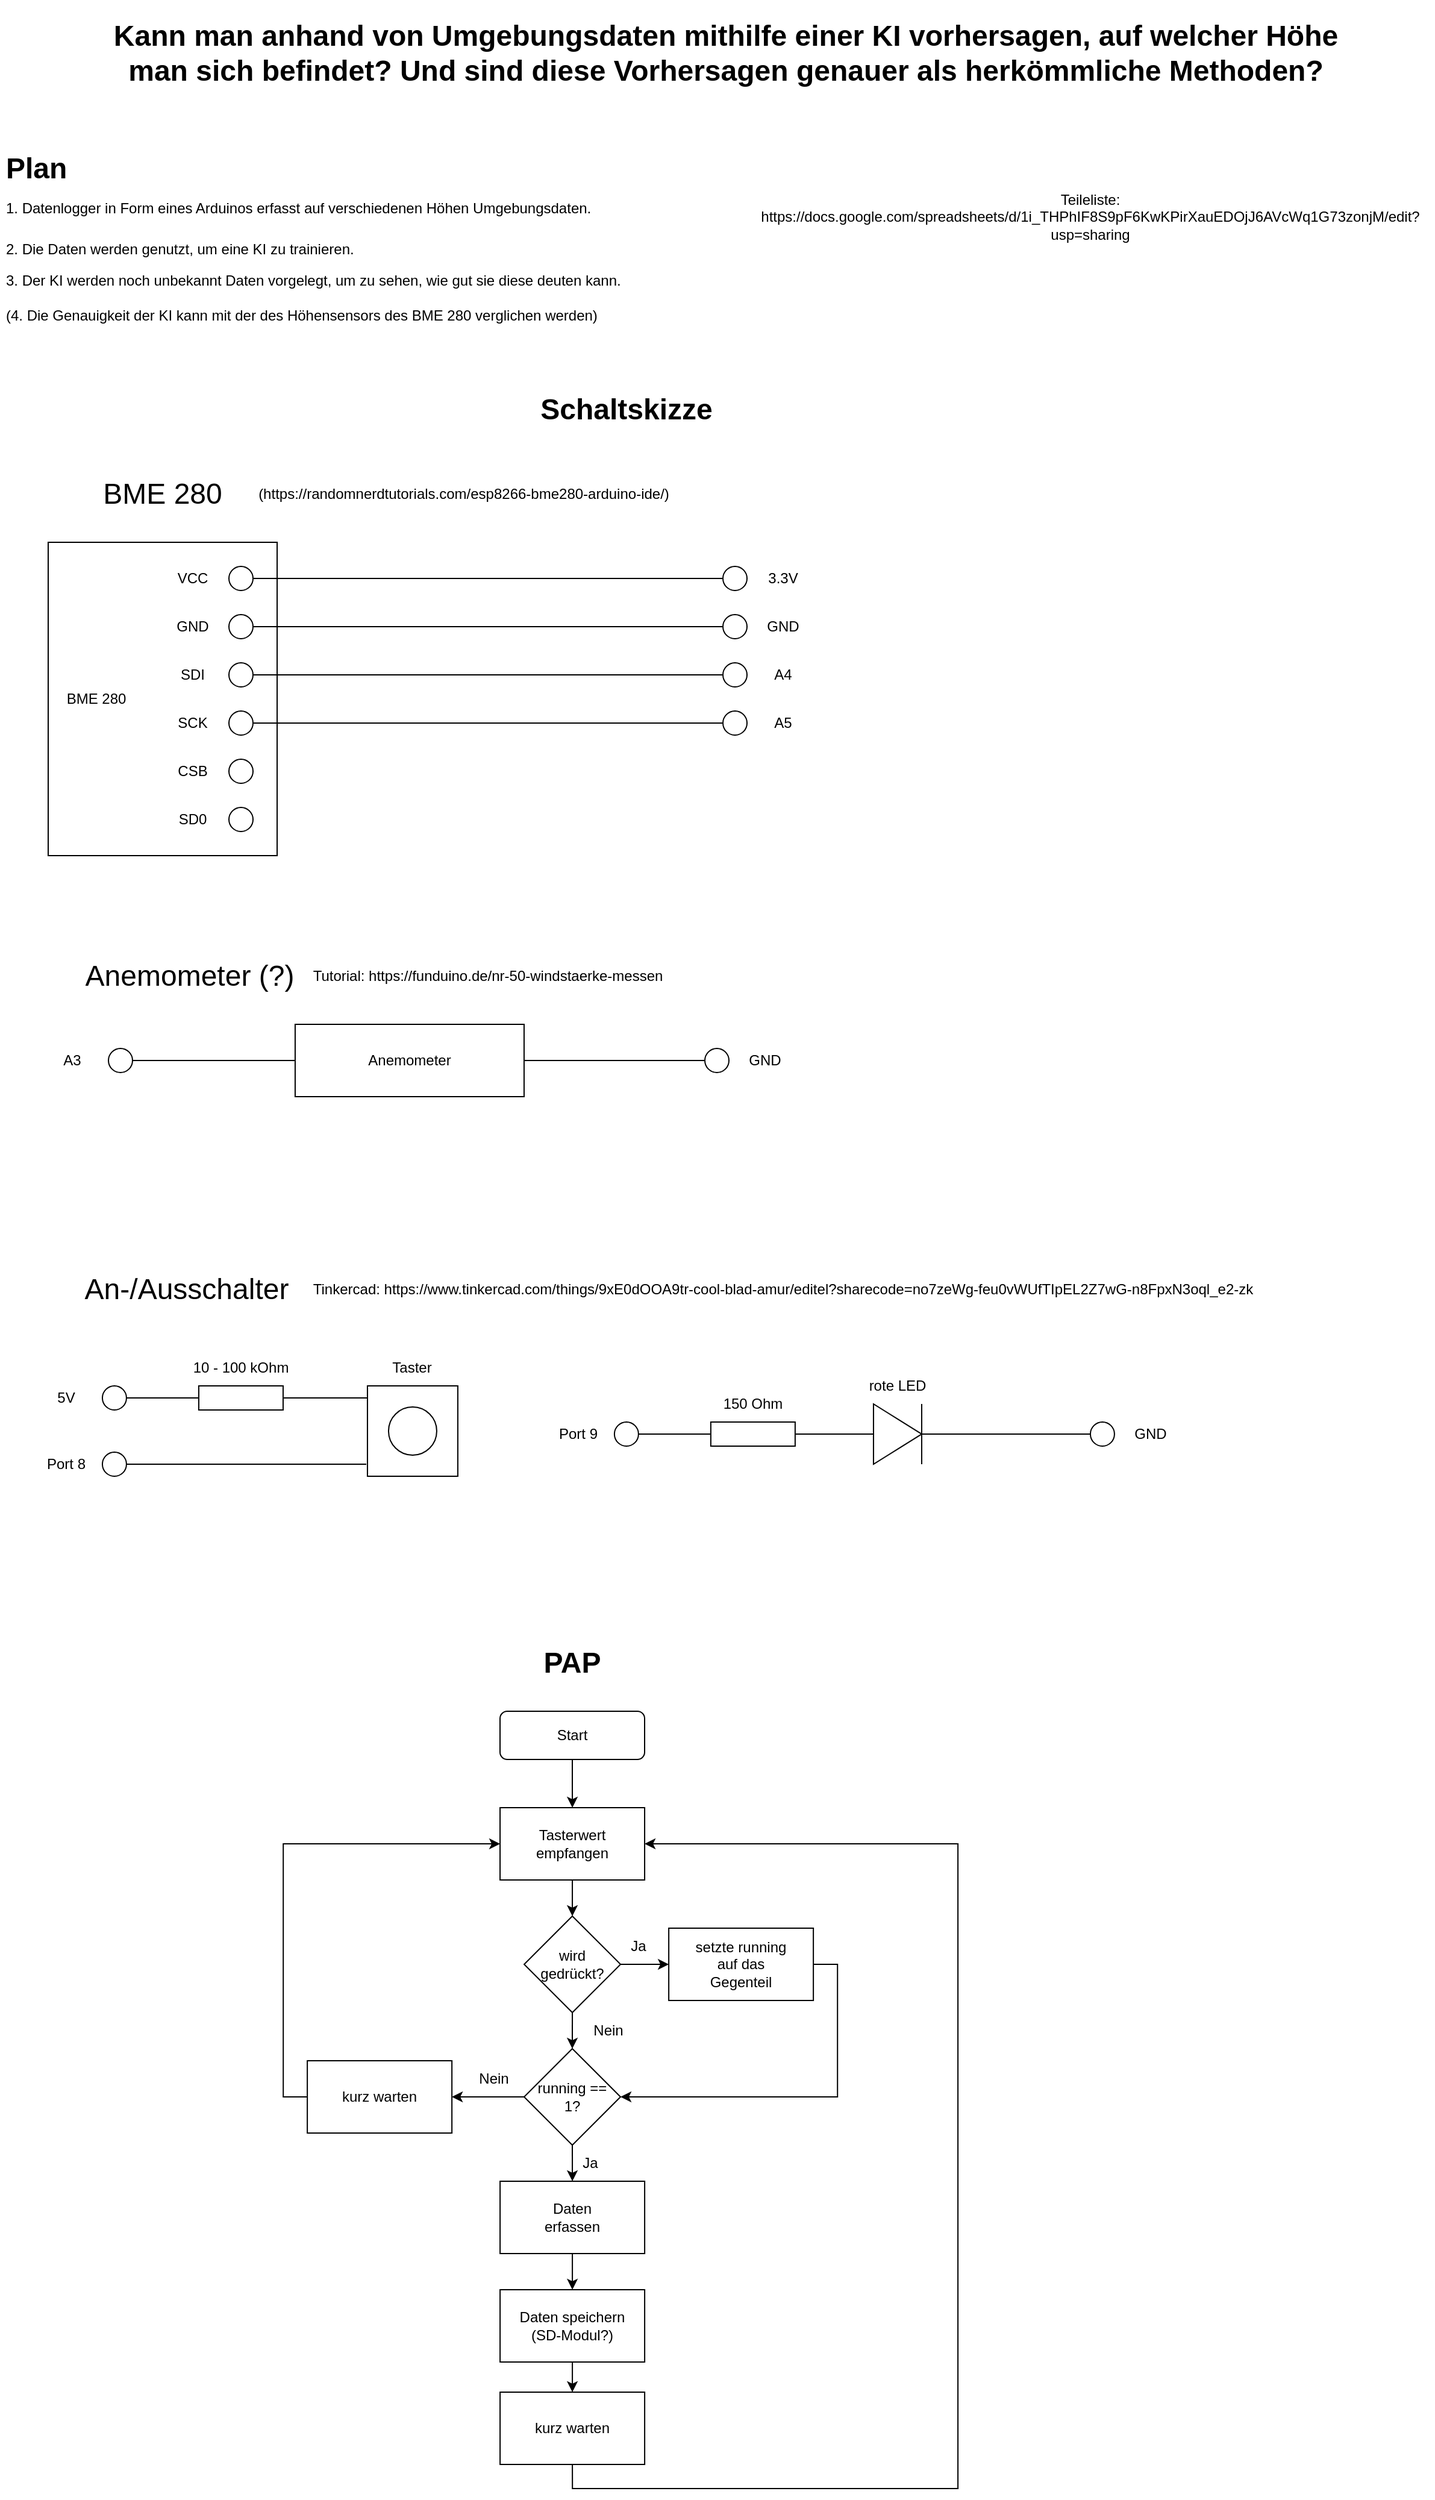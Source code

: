 <mxfile version="16.6.4" type="google"><diagram name="Page-1" id="7e0a89b8-554c-2b80-1dc8-d5c74ca68de4"><mxGraphModel dx="1673" dy="1120" grid="1" gridSize="10" guides="1" tooltips="1" connect="1" arrows="1" fold="1" page="1" pageScale="1" pageWidth="1100" pageHeight="850" background="none" math="0" shadow="0"><root><mxCell id="0"/><mxCell id="1" parent="0"/><mxCell id="6T2Y-IH1VyDp2qh80cPz-68" style="edgeStyle=orthogonalEdgeStyle;rounded=0;orthogonalLoop=1;jettySize=auto;html=1;exitX=0.5;exitY=1;exitDx=0;exitDy=0;entryX=0.5;entryY=0;entryDx=0;entryDy=0;" parent="1" source="6T2Y-IH1VyDp2qh80cPz-65" target="6T2Y-IH1VyDp2qh80cPz-66" edge="1"><mxGeometry relative="1" as="geometry"/></mxCell><mxCell id="6T2Y-IH1VyDp2qh80cPz-65" value="" style="rounded=0;whiteSpace=wrap;html=1;" parent="1" vertex="1"><mxGeometry x="445.05" y="1830" width="120" height="60" as="geometry"/></mxCell><mxCell id="6T2Y-IH1VyDp2qh80cPz-12" value="" style="endArrow=none;html=1;rounded=0;exitX=1;exitY=0.5;exitDx=0;exitDy=0;" parent="1" source="yC0a1i_Iq1PuKV8hh45J-34" edge="1"><mxGeometry width="50" height="50" relative="1" as="geometry"><mxPoint x="94.97" y="900" as="sourcePoint"/><mxPoint x="274.97" y="900" as="targetPoint"/></mxGeometry></mxCell><mxCell id="6T2Y-IH1VyDp2qh80cPz-13" value="" style="rounded=0;whiteSpace=wrap;html=1;" parent="1" vertex="1"><mxGeometry x="274.97" y="870" width="190" height="60" as="geometry"/></mxCell><mxCell id="6T2Y-IH1VyDp2qh80cPz-28" value="" style="endArrow=none;html=1;rounded=0;entryX=0;entryY=0.5;entryDx=0;entryDy=0;exitX=1;exitY=0.5;exitDx=0;exitDy=0;startArrow=none;" parent="1" source="yC0a1i_Iq1PuKV8hh45J-32" target="yC0a1i_Iq1PuKV8hh45J-32" edge="1"><mxGeometry width="50" height="50" relative="1" as="geometry"><mxPoint x="794.97" y="960" as="sourcePoint"/><mxPoint x="939.97" y="900" as="targetPoint"/></mxGeometry></mxCell><mxCell id="6T2Y-IH1VyDp2qh80cPz-38" value="A3" style="text;html=1;strokeColor=none;fillColor=none;align=center;verticalAlign=middle;whiteSpace=wrap;rounded=0;" parent="1" vertex="1"><mxGeometry x="60" y="885" width="60" height="30" as="geometry"/></mxCell><mxCell id="6T2Y-IH1VyDp2qh80cPz-45" value="Anemometer" style="text;html=1;strokeColor=none;fillColor=none;align=center;verticalAlign=middle;whiteSpace=wrap;rounded=0;" parent="1" vertex="1"><mxGeometry x="339.97" y="885" width="60" height="30" as="geometry"/></mxCell><mxCell id="6T2Y-IH1VyDp2qh80cPz-49" value="&lt;h1&gt;Kann man anhand von Umgebungsdaten mithilfe einer KI vorhersagen, auf welcher Höhe man sich befindet? Und sind diese Vorhersagen genauer als herkömmliche Methoden?&lt;/h1&gt;" style="text;html=1;strokeColor=none;fillColor=none;spacing=5;spacingTop=-20;whiteSpace=wrap;overflow=hidden;rounded=0;align=center;" parent="1" vertex="1"><mxGeometry x="105" y="30" width="1055" height="80" as="geometry"/></mxCell><mxCell id="6T2Y-IH1VyDp2qh80cPz-52" value="&lt;h1&gt;&lt;span&gt;Plan&lt;br&gt;&lt;/span&gt;&lt;span style=&quot;font-size: 12px ; font-weight: normal&quot;&gt;1. Datenlogger in Form eines Arduinos erfasst auf verschiedenen Höhen Umgebungsdaten.&lt;/span&gt;&lt;br&gt;&lt;/h1&gt;&lt;p&gt;&lt;span&gt;2. Die Daten werden genutzt, um eine KI zu trainieren.&lt;br&gt;&lt;/span&gt;&lt;/p&gt;&lt;p&gt;&lt;span&gt;3. Der KI werden noch unbekannt Daten vorgelegt, um zu sehen, wie gut sie diese deuten kann.&lt;br&gt;&lt;br&gt;(4. Die Genauigkeit der KI kann mit der des Höhensensors des BME 280 verglichen werden)&lt;/span&gt;&lt;/p&gt;" style="text;html=1;strokeColor=none;fillColor=none;spacing=5;spacingTop=-20;whiteSpace=wrap;overflow=hidden;rounded=0;" parent="1" vertex="1"><mxGeometry x="30" y="140" width="530" height="170" as="geometry"/></mxCell><mxCell id="6T2Y-IH1VyDp2qh80cPz-56" value="&lt;h1&gt;Schaltskizze&lt;/h1&gt;&lt;div&gt;&lt;br&gt;&lt;/div&gt;" style="text;html=1;strokeColor=none;fillColor=none;spacing=5;spacingTop=-20;whiteSpace=wrap;overflow=hidden;rounded=0;align=center;" parent="1" vertex="1"><mxGeometry x="455" y="340" width="190" height="40" as="geometry"/></mxCell><mxCell id="6T2Y-IH1VyDp2qh80cPz-57" value="&lt;h1&gt;PAP&lt;/h1&gt;" style="text;html=1;strokeColor=none;fillColor=none;spacing=5;spacingTop=-20;whiteSpace=wrap;overflow=hidden;rounded=0;align=center;" parent="1" vertex="1"><mxGeometry x="409.97" y="1380" width="190" height="40" as="geometry"/></mxCell><mxCell id="6T2Y-IH1VyDp2qh80cPz-59" value="Daten erfassen" style="text;html=1;strokeColor=none;fillColor=none;align=center;verticalAlign=middle;whiteSpace=wrap;rounded=0;" parent="1" vertex="1"><mxGeometry x="475.05" y="1845" width="60" height="30" as="geometry"/></mxCell><mxCell id="6T2Y-IH1VyDp2qh80cPz-69" style="edgeStyle=orthogonalEdgeStyle;rounded=0;orthogonalLoop=1;jettySize=auto;html=1;exitX=0.5;exitY=1;exitDx=0;exitDy=0;entryX=0.5;entryY=0;entryDx=0;entryDy=0;" parent="1" source="6T2Y-IH1VyDp2qh80cPz-66" target="6T2Y-IH1VyDp2qh80cPz-67" edge="1"><mxGeometry relative="1" as="geometry"/></mxCell><mxCell id="6T2Y-IH1VyDp2qh80cPz-66" value="" style="rounded=0;whiteSpace=wrap;html=1;" parent="1" vertex="1"><mxGeometry x="445.05" y="1920" width="120" height="60" as="geometry"/></mxCell><mxCell id="6T2Y-IH1VyDp2qh80cPz-60" value="Daten speichern (SD-Modul?)" style="text;html=1;strokeColor=none;fillColor=none;align=center;verticalAlign=middle;whiteSpace=wrap;rounded=0;" parent="1" vertex="1"><mxGeometry x="455.05" y="1935" width="100" height="30" as="geometry"/></mxCell><mxCell id="yC0a1i_Iq1PuKV8hh45J-93" style="edgeStyle=orthogonalEdgeStyle;rounded=0;orthogonalLoop=1;jettySize=auto;html=1;exitX=0.5;exitY=1;exitDx=0;exitDy=0;entryX=1;entryY=0.5;entryDx=0;entryDy=0;" edge="1" parent="1" source="6T2Y-IH1VyDp2qh80cPz-67" target="yC0a1i_Iq1PuKV8hh45J-81"><mxGeometry relative="1" as="geometry"><Array as="points"><mxPoint x="505.06" y="2085"/><mxPoint x="825.06" y="2085"/><mxPoint x="825.06" y="1550"/></Array></mxGeometry></mxCell><mxCell id="6T2Y-IH1VyDp2qh80cPz-67" value="" style="rounded=0;whiteSpace=wrap;html=1;" parent="1" vertex="1"><mxGeometry x="445.05" y="2005" width="120" height="60" as="geometry"/></mxCell><mxCell id="6T2Y-IH1VyDp2qh80cPz-61" value="kurz warten" style="text;html=1;strokeColor=none;fillColor=none;align=center;verticalAlign=middle;whiteSpace=wrap;rounded=0;" parent="1" vertex="1"><mxGeometry x="460.05" y="2020" width="90" height="30" as="geometry"/></mxCell><mxCell id="6T2Y-IH1VyDp2qh80cPz-75" style="edgeStyle=orthogonalEdgeStyle;rounded=0;orthogonalLoop=1;jettySize=auto;html=1;" parent="1" source="6T2Y-IH1VyDp2qh80cPz-72" edge="1"><mxGeometry relative="1" as="geometry"><mxPoint x="505.06" y="1520" as="targetPoint"/></mxGeometry></mxCell><mxCell id="6T2Y-IH1VyDp2qh80cPz-72" value="" style="rounded=1;whiteSpace=wrap;html=1;" parent="1" vertex="1"><mxGeometry x="445.01" y="1440" width="120" height="40" as="geometry"/></mxCell><mxCell id="6T2Y-IH1VyDp2qh80cPz-73" value="Start" style="text;html=1;strokeColor=none;fillColor=none;align=center;verticalAlign=middle;whiteSpace=wrap;rounded=0;" parent="1" vertex="1"><mxGeometry x="475.01" y="1445" width="60" height="30" as="geometry"/></mxCell><mxCell id="yC0a1i_Iq1PuKV8hh45J-2" value="" style="rounded=0;whiteSpace=wrap;html=1;" vertex="1" parent="1"><mxGeometry x="70" y="470" width="190" height="260" as="geometry"/></mxCell><mxCell id="yC0a1i_Iq1PuKV8hh45J-3" value="" style="ellipse;whiteSpace=wrap;html=1;" vertex="1" parent="1"><mxGeometry x="220" y="490" width="20" height="20" as="geometry"/></mxCell><mxCell id="yC0a1i_Iq1PuKV8hh45J-5" value="" style="ellipse;whiteSpace=wrap;html=1;" vertex="1" parent="1"><mxGeometry x="220" y="530" width="20" height="20" as="geometry"/></mxCell><mxCell id="yC0a1i_Iq1PuKV8hh45J-6" value="" style="ellipse;whiteSpace=wrap;html=1;" vertex="1" parent="1"><mxGeometry x="220" y="570" width="20" height="20" as="geometry"/></mxCell><mxCell id="yC0a1i_Iq1PuKV8hh45J-7" value="" style="ellipse;whiteSpace=wrap;html=1;" vertex="1" parent="1"><mxGeometry x="220" y="610" width="20" height="20" as="geometry"/></mxCell><mxCell id="yC0a1i_Iq1PuKV8hh45J-8" value="" style="ellipse;whiteSpace=wrap;html=1;" vertex="1" parent="1"><mxGeometry x="220" y="650" width="20" height="20" as="geometry"/></mxCell><mxCell id="yC0a1i_Iq1PuKV8hh45J-9" value="" style="ellipse;whiteSpace=wrap;html=1;" vertex="1" parent="1"><mxGeometry x="220" y="690" width="20" height="20" as="geometry"/></mxCell><mxCell id="yC0a1i_Iq1PuKV8hh45J-10" value="BME 280" style="text;html=1;strokeColor=none;fillColor=none;align=center;verticalAlign=middle;whiteSpace=wrap;rounded=0;" vertex="1" parent="1"><mxGeometry x="80" y="585" width="60" height="30" as="geometry"/></mxCell><mxCell id="yC0a1i_Iq1PuKV8hh45J-11" value="VCC" style="text;html=1;strokeColor=none;fillColor=none;align=center;verticalAlign=middle;whiteSpace=wrap;rounded=0;" vertex="1" parent="1"><mxGeometry x="160" y="485" width="60" height="30" as="geometry"/></mxCell><mxCell id="yC0a1i_Iq1PuKV8hh45J-12" value="GND" style="text;html=1;strokeColor=none;fillColor=none;align=center;verticalAlign=middle;whiteSpace=wrap;rounded=0;" vertex="1" parent="1"><mxGeometry x="160" y="525" width="60" height="30" as="geometry"/></mxCell><mxCell id="yC0a1i_Iq1PuKV8hh45J-13" value="SDI" style="text;html=1;strokeColor=none;fillColor=none;align=center;verticalAlign=middle;whiteSpace=wrap;rounded=0;" vertex="1" parent="1"><mxGeometry x="160" y="565" width="60" height="30" as="geometry"/></mxCell><mxCell id="yC0a1i_Iq1PuKV8hh45J-14" value="SCK" style="text;html=1;strokeColor=none;fillColor=none;align=center;verticalAlign=middle;whiteSpace=wrap;rounded=0;" vertex="1" parent="1"><mxGeometry x="160" y="605" width="60" height="30" as="geometry"/></mxCell><mxCell id="yC0a1i_Iq1PuKV8hh45J-15" value="CSB" style="text;html=1;strokeColor=none;fillColor=none;align=center;verticalAlign=middle;whiteSpace=wrap;rounded=0;" vertex="1" parent="1"><mxGeometry x="160" y="645" width="60" height="30" as="geometry"/></mxCell><mxCell id="yC0a1i_Iq1PuKV8hh45J-16" value="SD0" style="text;html=1;strokeColor=none;fillColor=none;align=center;verticalAlign=middle;whiteSpace=wrap;rounded=0;" vertex="1" parent="1"><mxGeometry x="160" y="685" width="60" height="30" as="geometry"/></mxCell><mxCell id="yC0a1i_Iq1PuKV8hh45J-17" value="" style="ellipse;whiteSpace=wrap;html=1;" vertex="1" parent="1"><mxGeometry x="630" y="490" width="20" height="20" as="geometry"/></mxCell><mxCell id="yC0a1i_Iq1PuKV8hh45J-19" value="" style="endArrow=none;html=1;rounded=0;entryX=0;entryY=0.5;entryDx=0;entryDy=0;exitX=1;exitY=0.5;exitDx=0;exitDy=0;" edge="1" parent="1" source="yC0a1i_Iq1PuKV8hh45J-3" target="yC0a1i_Iq1PuKV8hh45J-17"><mxGeometry width="50" height="50" relative="1" as="geometry"><mxPoint x="570" y="740" as="sourcePoint"/><mxPoint x="620" y="690" as="targetPoint"/></mxGeometry></mxCell><mxCell id="yC0a1i_Iq1PuKV8hh45J-20" value="3.3V" style="text;html=1;strokeColor=none;fillColor=none;align=center;verticalAlign=middle;whiteSpace=wrap;rounded=0;" vertex="1" parent="1"><mxGeometry x="650" y="485" width="60" height="30" as="geometry"/></mxCell><mxCell id="yC0a1i_Iq1PuKV8hh45J-21" value="" style="ellipse;whiteSpace=wrap;html=1;" vertex="1" parent="1"><mxGeometry x="630" y="530" width="20" height="20" as="geometry"/></mxCell><mxCell id="yC0a1i_Iq1PuKV8hh45J-22" value="GND" style="text;html=1;strokeColor=none;fillColor=none;align=center;verticalAlign=middle;whiteSpace=wrap;rounded=0;" vertex="1" parent="1"><mxGeometry x="650" y="525" width="60" height="30" as="geometry"/></mxCell><mxCell id="yC0a1i_Iq1PuKV8hh45J-23" value="" style="endArrow=none;html=1;rounded=0;entryX=0;entryY=0.5;entryDx=0;entryDy=0;exitX=1;exitY=0.5;exitDx=0;exitDy=0;" edge="1" parent="1" source="yC0a1i_Iq1PuKV8hh45J-5" target="yC0a1i_Iq1PuKV8hh45J-21"><mxGeometry width="50" height="50" relative="1" as="geometry"><mxPoint x="310" y="614" as="sourcePoint"/><mxPoint x="700" y="614" as="targetPoint"/></mxGeometry></mxCell><UserObject label="(https://randomnerdtutorials.com/esp8266-bme280-arduino-ide/)" link="https://randomnerdtutorials.com/esp8266-bme280-arduino-ide/" id="yC0a1i_Iq1PuKV8hh45J-24"><mxCell style="text;html=1;strokeColor=none;fillColor=none;align=center;verticalAlign=middle;whiteSpace=wrap;rounded=0;" vertex="1" parent="1"><mxGeometry x="220" y="415" width="389.94" height="30" as="geometry"/></mxCell></UserObject><mxCell id="yC0a1i_Iq1PuKV8hh45J-25" value="" style="ellipse;whiteSpace=wrap;html=1;" vertex="1" parent="1"><mxGeometry x="630" y="570" width="20" height="20" as="geometry"/></mxCell><mxCell id="yC0a1i_Iq1PuKV8hh45J-26" value="" style="endArrow=none;html=1;rounded=0;entryX=0;entryY=0.5;entryDx=0;entryDy=0;exitX=1;exitY=0.5;exitDx=0;exitDy=0;" edge="1" parent="1" target="yC0a1i_Iq1PuKV8hh45J-25"><mxGeometry width="50" height="50" relative="1" as="geometry"><mxPoint x="240" y="580" as="sourcePoint"/><mxPoint x="620" y="770" as="targetPoint"/></mxGeometry></mxCell><mxCell id="yC0a1i_Iq1PuKV8hh45J-27" value="A4" style="text;html=1;strokeColor=none;fillColor=none;align=center;verticalAlign=middle;whiteSpace=wrap;rounded=0;" vertex="1" parent="1"><mxGeometry x="650" y="565" width="60" height="30" as="geometry"/></mxCell><mxCell id="yC0a1i_Iq1PuKV8hh45J-28" value="" style="ellipse;whiteSpace=wrap;html=1;" vertex="1" parent="1"><mxGeometry x="630" y="610" width="20" height="20" as="geometry"/></mxCell><mxCell id="yC0a1i_Iq1PuKV8hh45J-29" value="A5" style="text;html=1;strokeColor=none;fillColor=none;align=center;verticalAlign=middle;whiteSpace=wrap;rounded=0;" vertex="1" parent="1"><mxGeometry x="650" y="605" width="60" height="30" as="geometry"/></mxCell><mxCell id="yC0a1i_Iq1PuKV8hh45J-30" value="" style="endArrow=none;html=1;rounded=0;entryX=0;entryY=0.5;entryDx=0;entryDy=0;exitX=1;exitY=0.5;exitDx=0;exitDy=0;" edge="1" parent="1" target="yC0a1i_Iq1PuKV8hh45J-28"><mxGeometry width="50" height="50" relative="1" as="geometry"><mxPoint x="240" y="620" as="sourcePoint"/><mxPoint x="700" y="694" as="targetPoint"/></mxGeometry></mxCell><mxCell id="yC0a1i_Iq1PuKV8hh45J-33" value="GND" style="text;html=1;strokeColor=none;fillColor=none;align=center;verticalAlign=middle;whiteSpace=wrap;rounded=0;" vertex="1" parent="1"><mxGeometry x="635" y="885" width="60" height="30" as="geometry"/></mxCell><mxCell id="yC0a1i_Iq1PuKV8hh45J-34" value="" style="ellipse;whiteSpace=wrap;html=1;" vertex="1" parent="1"><mxGeometry x="120" y="890" width="20" height="20" as="geometry"/></mxCell><mxCell id="yC0a1i_Iq1PuKV8hh45J-32" value="" style="ellipse;whiteSpace=wrap;html=1;" vertex="1" parent="1"><mxGeometry x="615" y="890" width="20" height="20" as="geometry"/></mxCell><mxCell id="yC0a1i_Iq1PuKV8hh45J-35" value="" style="endArrow=none;html=1;rounded=0;entryX=0;entryY=0.5;entryDx=0;entryDy=0;exitX=1;exitY=0.5;exitDx=0;exitDy=0;" edge="1" parent="1" source="6T2Y-IH1VyDp2qh80cPz-13" target="yC0a1i_Iq1PuKV8hh45J-32"><mxGeometry width="50" height="50" relative="1" as="geometry"><mxPoint x="464.97" y="900" as="sourcePoint"/><mxPoint x="939.97" y="900" as="targetPoint"/></mxGeometry></mxCell><mxCell id="yC0a1i_Iq1PuKV8hh45J-42" value="" style="ellipse;whiteSpace=wrap;html=1;" vertex="1" parent="1"><mxGeometry x="114.97" y="1170" width="20" height="20" as="geometry"/></mxCell><mxCell id="yC0a1i_Iq1PuKV8hh45J-43" value="5V" style="text;html=1;strokeColor=none;fillColor=none;align=center;verticalAlign=middle;whiteSpace=wrap;rounded=0;" vertex="1" parent="1"><mxGeometry x="54.97" y="1165" width="60" height="30" as="geometry"/></mxCell><mxCell id="yC0a1i_Iq1PuKV8hh45J-44" value="" style="ellipse;whiteSpace=wrap;html=1;" vertex="1" parent="1"><mxGeometry x="114.97" y="1225" width="20" height="20" as="geometry"/></mxCell><mxCell id="yC0a1i_Iq1PuKV8hh45J-45" value="Port 8" style="text;html=1;strokeColor=none;fillColor=none;align=center;verticalAlign=middle;whiteSpace=wrap;rounded=0;" vertex="1" parent="1"><mxGeometry x="54.97" y="1220" width="60" height="30" as="geometry"/></mxCell><mxCell id="yC0a1i_Iq1PuKV8hh45J-47" value="" style="rounded=0;whiteSpace=wrap;html=1;" vertex="1" parent="1"><mxGeometry x="194.97" y="1170" width="70" height="20" as="geometry"/></mxCell><mxCell id="yC0a1i_Iq1PuKV8hh45J-48" value="" style="endArrow=none;html=1;rounded=0;entryX=1;entryY=0.5;entryDx=0;entryDy=0;exitX=0;exitY=0.5;exitDx=0;exitDy=0;" edge="1" parent="1" source="yC0a1i_Iq1PuKV8hh45J-47" target="yC0a1i_Iq1PuKV8hh45J-42"><mxGeometry width="50" height="50" relative="1" as="geometry"><mxPoint x="594.97" y="1095" as="sourcePoint"/><mxPoint x="644.97" y="1045" as="targetPoint"/></mxGeometry></mxCell><mxCell id="yC0a1i_Iq1PuKV8hh45J-49" value="" style="endArrow=none;html=1;rounded=0;exitX=1;exitY=0.5;exitDx=0;exitDy=0;" edge="1" parent="1" source="yC0a1i_Iq1PuKV8hh45J-47"><mxGeometry width="50" height="50" relative="1" as="geometry"><mxPoint x="594.97" y="1095" as="sourcePoint"/><mxPoint x="334.97" y="1180" as="targetPoint"/></mxGeometry></mxCell><mxCell id="yC0a1i_Iq1PuKV8hh45J-50" value="" style="whiteSpace=wrap;html=1;aspect=fixed;" vertex="1" parent="1"><mxGeometry x="334.97" y="1170" width="75" height="75" as="geometry"/></mxCell><mxCell id="yC0a1i_Iq1PuKV8hh45J-51" value="" style="endArrow=none;html=1;rounded=0;exitX=1;exitY=0.5;exitDx=0;exitDy=0;entryX=-0.013;entryY=0.867;entryDx=0;entryDy=0;entryPerimeter=0;" edge="1" parent="1" source="yC0a1i_Iq1PuKV8hh45J-44" target="yC0a1i_Iq1PuKV8hh45J-50"><mxGeometry width="50" height="50" relative="1" as="geometry"><mxPoint x="174.97" y="1244" as="sourcePoint"/><mxPoint x="324.97" y="1235" as="targetPoint"/></mxGeometry></mxCell><mxCell id="yC0a1i_Iq1PuKV8hh45J-52" value="" style="ellipse;whiteSpace=wrap;html=1;aspect=fixed;" vertex="1" parent="1"><mxGeometry x="352.47" y="1187.5" width="40" height="40" as="geometry"/></mxCell><mxCell id="yC0a1i_Iq1PuKV8hh45J-53" value="10 - 100 kOhm" style="text;html=1;strokeColor=none;fillColor=none;align=center;verticalAlign=middle;whiteSpace=wrap;rounded=0;" vertex="1" parent="1"><mxGeometry x="179.97" y="1140" width="100" height="30" as="geometry"/></mxCell><mxCell id="yC0a1i_Iq1PuKV8hh45J-55" value="Taster" style="text;html=1;strokeColor=none;fillColor=none;align=center;verticalAlign=middle;whiteSpace=wrap;rounded=0;" vertex="1" parent="1"><mxGeometry x="317.45" y="1140" width="110.03" height="30" as="geometry"/></mxCell><mxCell id="yC0a1i_Iq1PuKV8hh45J-56" value="" style="ellipse;whiteSpace=wrap;html=1;" vertex="1" parent="1"><mxGeometry x="539.94" y="1200" width="20" height="20" as="geometry"/></mxCell><mxCell id="yC0a1i_Iq1PuKV8hh45J-57" value="Port 9" style="text;html=1;strokeColor=none;fillColor=none;align=center;verticalAlign=middle;whiteSpace=wrap;rounded=0;" vertex="1" parent="1"><mxGeometry x="479.94" y="1195" width="60" height="30" as="geometry"/></mxCell><mxCell id="yC0a1i_Iq1PuKV8hh45J-60" value="" style="rounded=0;whiteSpace=wrap;html=1;" vertex="1" parent="1"><mxGeometry x="619.94" y="1200" width="70" height="20" as="geometry"/></mxCell><mxCell id="yC0a1i_Iq1PuKV8hh45J-61" value="" style="endArrow=none;html=1;rounded=0;entryX=1;entryY=0.5;entryDx=0;entryDy=0;exitX=0;exitY=0.5;exitDx=0;exitDy=0;" edge="1" parent="1" source="yC0a1i_Iq1PuKV8hh45J-60" target="yC0a1i_Iq1PuKV8hh45J-56"><mxGeometry width="50" height="50" relative="1" as="geometry"><mxPoint x="1019.94" y="1125" as="sourcePoint"/><mxPoint x="1069.94" y="1075" as="targetPoint"/></mxGeometry></mxCell><mxCell id="yC0a1i_Iq1PuKV8hh45J-62" value="" style="endArrow=none;html=1;rounded=0;exitX=1;exitY=0.5;exitDx=0;exitDy=0;" edge="1" parent="1" source="yC0a1i_Iq1PuKV8hh45J-60"><mxGeometry width="50" height="50" relative="1" as="geometry"><mxPoint x="1019.94" y="1125" as="sourcePoint"/><mxPoint x="759.94" y="1210" as="targetPoint"/></mxGeometry></mxCell><mxCell id="yC0a1i_Iq1PuKV8hh45J-66" value="150 Ohm" style="text;html=1;strokeColor=none;fillColor=none;align=center;verticalAlign=middle;whiteSpace=wrap;rounded=0;" vertex="1" parent="1"><mxGeometry x="604.94" y="1170" width="100" height="30" as="geometry"/></mxCell><mxCell id="yC0a1i_Iq1PuKV8hh45J-68" value="" style="endArrow=none;html=1;rounded=0;entryX=0;entryY=0.5;entryDx=0;entryDy=0;exitX=1;exitY=0.5;exitDx=0;exitDy=0;startArrow=none;" edge="1" parent="1" source="yC0a1i_Iq1PuKV8hh45J-70" target="yC0a1i_Iq1PuKV8hh45J-70"><mxGeometry width="50" height="50" relative="1" as="geometry"><mxPoint x="1114.94" y="1270" as="sourcePoint"/><mxPoint x="1259.94" y="1210" as="targetPoint"/></mxGeometry></mxCell><mxCell id="yC0a1i_Iq1PuKV8hh45J-69" value="GND" style="text;html=1;strokeColor=none;fillColor=none;align=center;verticalAlign=middle;whiteSpace=wrap;rounded=0;" vertex="1" parent="1"><mxGeometry x="954.97" y="1195" width="60" height="30" as="geometry"/></mxCell><mxCell id="yC0a1i_Iq1PuKV8hh45J-70" value="" style="ellipse;whiteSpace=wrap;html=1;" vertex="1" parent="1"><mxGeometry x="934.97" y="1200" width="20" height="20" as="geometry"/></mxCell><mxCell id="yC0a1i_Iq1PuKV8hh45J-71" value="" style="triangle;whiteSpace=wrap;html=1;" vertex="1" parent="1"><mxGeometry x="754.97" y="1185" width="40" height="50" as="geometry"/></mxCell><mxCell id="yC0a1i_Iq1PuKV8hh45J-72" value="" style="endArrow=none;html=1;rounded=0;" edge="1" parent="1"><mxGeometry width="50" height="50" relative="1" as="geometry"><mxPoint x="794.97" y="1235" as="sourcePoint"/><mxPoint x="794.97" y="1185" as="targetPoint"/></mxGeometry></mxCell><mxCell id="yC0a1i_Iq1PuKV8hh45J-73" value="" style="endArrow=none;html=1;rounded=0;entryX=0;entryY=0.5;entryDx=0;entryDy=0;exitX=1;exitY=0.5;exitDx=0;exitDy=0;" edge="1" parent="1" source="yC0a1i_Iq1PuKV8hh45J-71" target="yC0a1i_Iq1PuKV8hh45J-70"><mxGeometry width="50" height="50" relative="1" as="geometry"><mxPoint x="594.97" y="1115" as="sourcePoint"/><mxPoint x="644.97" y="1065" as="targetPoint"/></mxGeometry></mxCell><mxCell id="yC0a1i_Iq1PuKV8hh45J-74" value="rote LED" style="text;html=1;strokeColor=none;fillColor=none;align=center;verticalAlign=middle;whiteSpace=wrap;rounded=0;" vertex="1" parent="1"><mxGeometry x="724.97" y="1155" width="100" height="30" as="geometry"/></mxCell><mxCell id="yC0a1i_Iq1PuKV8hh45J-75" value="Tinkercad: https://www.tinkercad.com/things/9xE0dOOA9tr-cool-blad-amur/editel?sharecode=no7zeWg-feu0vWUfTIpEL2Z7wG-n8FpxN3oql_e2-zk" style="text;html=1;strokeColor=none;fillColor=none;align=center;verticalAlign=middle;whiteSpace=wrap;rounded=0;" vertex="1" parent="1"><mxGeometry x="250" y="1075" width="860" height="30" as="geometry"/></mxCell><mxCell id="yC0a1i_Iq1PuKV8hh45J-77" value="&lt;h1&gt;&lt;span style=&quot;font-weight: normal&quot;&gt;An-/Ausschalter&lt;/span&gt;&lt;/h1&gt;" style="text;html=1;strokeColor=none;fillColor=none;spacing=5;spacingTop=-20;whiteSpace=wrap;overflow=hidden;rounded=0;align=center;" vertex="1" parent="1"><mxGeometry x="89.97" y="1070" width="190" height="40" as="geometry"/></mxCell><mxCell id="yC0a1i_Iq1PuKV8hh45J-78" value="&lt;h1&gt;&lt;span style=&quot;font-weight: normal&quot;&gt;BME 280&lt;/span&gt;&lt;/h1&gt;" style="text;html=1;strokeColor=none;fillColor=none;spacing=5;spacingTop=-20;whiteSpace=wrap;overflow=hidden;rounded=0;align=center;" vertex="1" parent="1"><mxGeometry x="70.0" y="410" width="190" height="40" as="geometry"/></mxCell><mxCell id="yC0a1i_Iq1PuKV8hh45J-79" value="&lt;h1&gt;&lt;span style=&quot;font-weight: normal&quot;&gt;Anemometer (?)&lt;/span&gt;&lt;/h1&gt;" style="text;html=1;strokeColor=none;fillColor=none;spacing=5;spacingTop=-20;whiteSpace=wrap;overflow=hidden;rounded=0;align=center;" vertex="1" parent="1"><mxGeometry x="54.97" y="810" width="265.03" height="40" as="geometry"/></mxCell><mxCell id="yC0a1i_Iq1PuKV8hh45J-86" style="edgeStyle=orthogonalEdgeStyle;rounded=0;orthogonalLoop=1;jettySize=auto;html=1;exitX=0.5;exitY=1;exitDx=0;exitDy=0;entryX=0.5;entryY=0;entryDx=0;entryDy=0;" edge="1" parent="1" source="yC0a1i_Iq1PuKV8hh45J-81" target="yC0a1i_Iq1PuKV8hh45J-83"><mxGeometry relative="1" as="geometry"/></mxCell><mxCell id="yC0a1i_Iq1PuKV8hh45J-81" value="" style="rounded=0;whiteSpace=wrap;html=1;" vertex="1" parent="1"><mxGeometry x="445.03" y="1520" width="120" height="60" as="geometry"/></mxCell><mxCell id="yC0a1i_Iq1PuKV8hh45J-82" value="Tasterwert empfangen" style="text;html=1;strokeColor=none;fillColor=none;align=center;verticalAlign=middle;whiteSpace=wrap;rounded=0;" vertex="1" parent="1"><mxGeometry x="475.03" y="1535" width="60" height="30" as="geometry"/></mxCell><mxCell id="yC0a1i_Iq1PuKV8hh45J-90" style="edgeStyle=orthogonalEdgeStyle;rounded=0;orthogonalLoop=1;jettySize=auto;html=1;exitX=0.5;exitY=1;exitDx=0;exitDy=0;entryX=0.5;entryY=0;entryDx=0;entryDy=0;" edge="1" parent="1" source="yC0a1i_Iq1PuKV8hh45J-83" target="yC0a1i_Iq1PuKV8hh45J-88"><mxGeometry relative="1" as="geometry"/></mxCell><mxCell id="yC0a1i_Iq1PuKV8hh45J-100" style="edgeStyle=orthogonalEdgeStyle;rounded=0;orthogonalLoop=1;jettySize=auto;html=1;exitX=1;exitY=0.5;exitDx=0;exitDy=0;entryX=0;entryY=0.5;entryDx=0;entryDy=0;" edge="1" parent="1" source="yC0a1i_Iq1PuKV8hh45J-83" target="yC0a1i_Iq1PuKV8hh45J-98"><mxGeometry relative="1" as="geometry"/></mxCell><mxCell id="yC0a1i_Iq1PuKV8hh45J-83" value="" style="rhombus;whiteSpace=wrap;html=1;" vertex="1" parent="1"><mxGeometry x="465.03" y="1610" width="80" height="80" as="geometry"/></mxCell><mxCell id="yC0a1i_Iq1PuKV8hh45J-84" value="wird gedrückt?" style="text;html=1;strokeColor=none;fillColor=none;align=center;verticalAlign=middle;whiteSpace=wrap;rounded=0;" vertex="1" parent="1"><mxGeometry x="475.03" y="1635" width="60" height="30" as="geometry"/></mxCell><mxCell id="yC0a1i_Iq1PuKV8hh45J-92" style="edgeStyle=orthogonalEdgeStyle;rounded=0;orthogonalLoop=1;jettySize=auto;html=1;exitX=0.5;exitY=1;exitDx=0;exitDy=0;entryX=0.5;entryY=0;entryDx=0;entryDy=0;" edge="1" parent="1" source="yC0a1i_Iq1PuKV8hh45J-88" target="6T2Y-IH1VyDp2qh80cPz-65"><mxGeometry relative="1" as="geometry"/></mxCell><mxCell id="yC0a1i_Iq1PuKV8hh45J-96" style="edgeStyle=orthogonalEdgeStyle;rounded=0;orthogonalLoop=1;jettySize=auto;html=1;exitX=0;exitY=0.5;exitDx=0;exitDy=0;entryX=1;entryY=0.5;entryDx=0;entryDy=0;" edge="1" parent="1" source="yC0a1i_Iq1PuKV8hh45J-88" target="yC0a1i_Iq1PuKV8hh45J-94"><mxGeometry relative="1" as="geometry"/></mxCell><mxCell id="yC0a1i_Iq1PuKV8hh45J-88" value="" style="rhombus;whiteSpace=wrap;html=1;" vertex="1" parent="1"><mxGeometry x="465" y="1720" width="80" height="80" as="geometry"/></mxCell><mxCell id="yC0a1i_Iq1PuKV8hh45J-89" value="running == 1?" style="text;html=1;strokeColor=none;fillColor=none;align=center;verticalAlign=middle;whiteSpace=wrap;rounded=0;" vertex="1" parent="1"><mxGeometry x="475.03" y="1745" width="60" height="30" as="geometry"/></mxCell><mxCell id="yC0a1i_Iq1PuKV8hh45J-97" style="edgeStyle=orthogonalEdgeStyle;rounded=0;orthogonalLoop=1;jettySize=auto;html=1;exitX=0;exitY=0.5;exitDx=0;exitDy=0;entryX=0;entryY=0.5;entryDx=0;entryDy=0;" edge="1" parent="1" source="yC0a1i_Iq1PuKV8hh45J-94" target="yC0a1i_Iq1PuKV8hh45J-81"><mxGeometry relative="1" as="geometry"/></mxCell><mxCell id="yC0a1i_Iq1PuKV8hh45J-94" value="" style="rounded=0;whiteSpace=wrap;html=1;" vertex="1" parent="1"><mxGeometry x="285.06" y="1730" width="120" height="60" as="geometry"/></mxCell><mxCell id="yC0a1i_Iq1PuKV8hh45J-95" value="kurz warten" style="text;html=1;strokeColor=none;fillColor=none;align=center;verticalAlign=middle;whiteSpace=wrap;rounded=0;" vertex="1" parent="1"><mxGeometry x="300.06" y="1745" width="90" height="30" as="geometry"/></mxCell><mxCell id="yC0a1i_Iq1PuKV8hh45J-101" style="edgeStyle=orthogonalEdgeStyle;rounded=0;orthogonalLoop=1;jettySize=auto;html=1;exitX=1;exitY=0.5;exitDx=0;exitDy=0;entryX=1;entryY=0.5;entryDx=0;entryDy=0;" edge="1" parent="1" source="yC0a1i_Iq1PuKV8hh45J-98" target="yC0a1i_Iq1PuKV8hh45J-88"><mxGeometry relative="1" as="geometry"/></mxCell><mxCell id="yC0a1i_Iq1PuKV8hh45J-98" value="" style="rounded=0;whiteSpace=wrap;html=1;" vertex="1" parent="1"><mxGeometry x="585.06" y="1620" width="120" height="60" as="geometry"/></mxCell><mxCell id="yC0a1i_Iq1PuKV8hh45J-99" value="setzte running auf das Gegenteil" style="text;html=1;strokeColor=none;fillColor=none;align=center;verticalAlign=middle;whiteSpace=wrap;rounded=0;" vertex="1" parent="1"><mxGeometry x="600.06" y="1635" width="90" height="30" as="geometry"/></mxCell><mxCell id="yC0a1i_Iq1PuKV8hh45J-102" value="Nein" style="text;html=1;strokeColor=none;fillColor=none;align=center;verticalAlign=middle;whiteSpace=wrap;rounded=0;" vertex="1" parent="1"><mxGeometry x="410.03" y="1730" width="60" height="30" as="geometry"/></mxCell><mxCell id="yC0a1i_Iq1PuKV8hh45J-103" value="Ja" style="text;html=1;strokeColor=none;fillColor=none;align=center;verticalAlign=middle;whiteSpace=wrap;rounded=0;" vertex="1" parent="1"><mxGeometry x="490.05" y="1800" width="60" height="30" as="geometry"/></mxCell><mxCell id="yC0a1i_Iq1PuKV8hh45J-105" value="Ja" style="text;html=1;strokeColor=none;fillColor=none;align=center;verticalAlign=middle;whiteSpace=wrap;rounded=0;" vertex="1" parent="1"><mxGeometry x="530.03" y="1620" width="60" height="30" as="geometry"/></mxCell><mxCell id="yC0a1i_Iq1PuKV8hh45J-106" value="Nein" style="text;html=1;strokeColor=none;fillColor=none;align=center;verticalAlign=middle;whiteSpace=wrap;rounded=0;" vertex="1" parent="1"><mxGeometry x="505.01" y="1690" width="60" height="30" as="geometry"/></mxCell><mxCell id="yC0a1i_Iq1PuKV8hh45J-107" value="Teileliste:&lt;br&gt;https://docs.google.com/spreadsheets/d/1i_THPhIF8S9pF6KwKPirXauEDOjJ6AVcWq1G73zonjM/edit?usp=sharing" style="text;html=1;strokeColor=none;fillColor=none;align=center;verticalAlign=middle;whiteSpace=wrap;rounded=0;" vertex="1" parent="1"><mxGeometry x="650" y="100" width="570" height="200" as="geometry"/></mxCell><UserObject label="Tutorial: https://funduino.de/nr-50-windstaerke-messen" link="https://funduino.de/nr-50-windstaerke-messen" id="yC0a1i_Iq1PuKV8hh45J-108"><mxCell style="text;html=1;strokeColor=none;fillColor=none;align=center;verticalAlign=middle;whiteSpace=wrap;rounded=0;" vertex="1" parent="1"><mxGeometry x="89.97" y="815" width="690" height="30" as="geometry"/></mxCell></UserObject></root></mxGraphModel></diagram></mxfile>